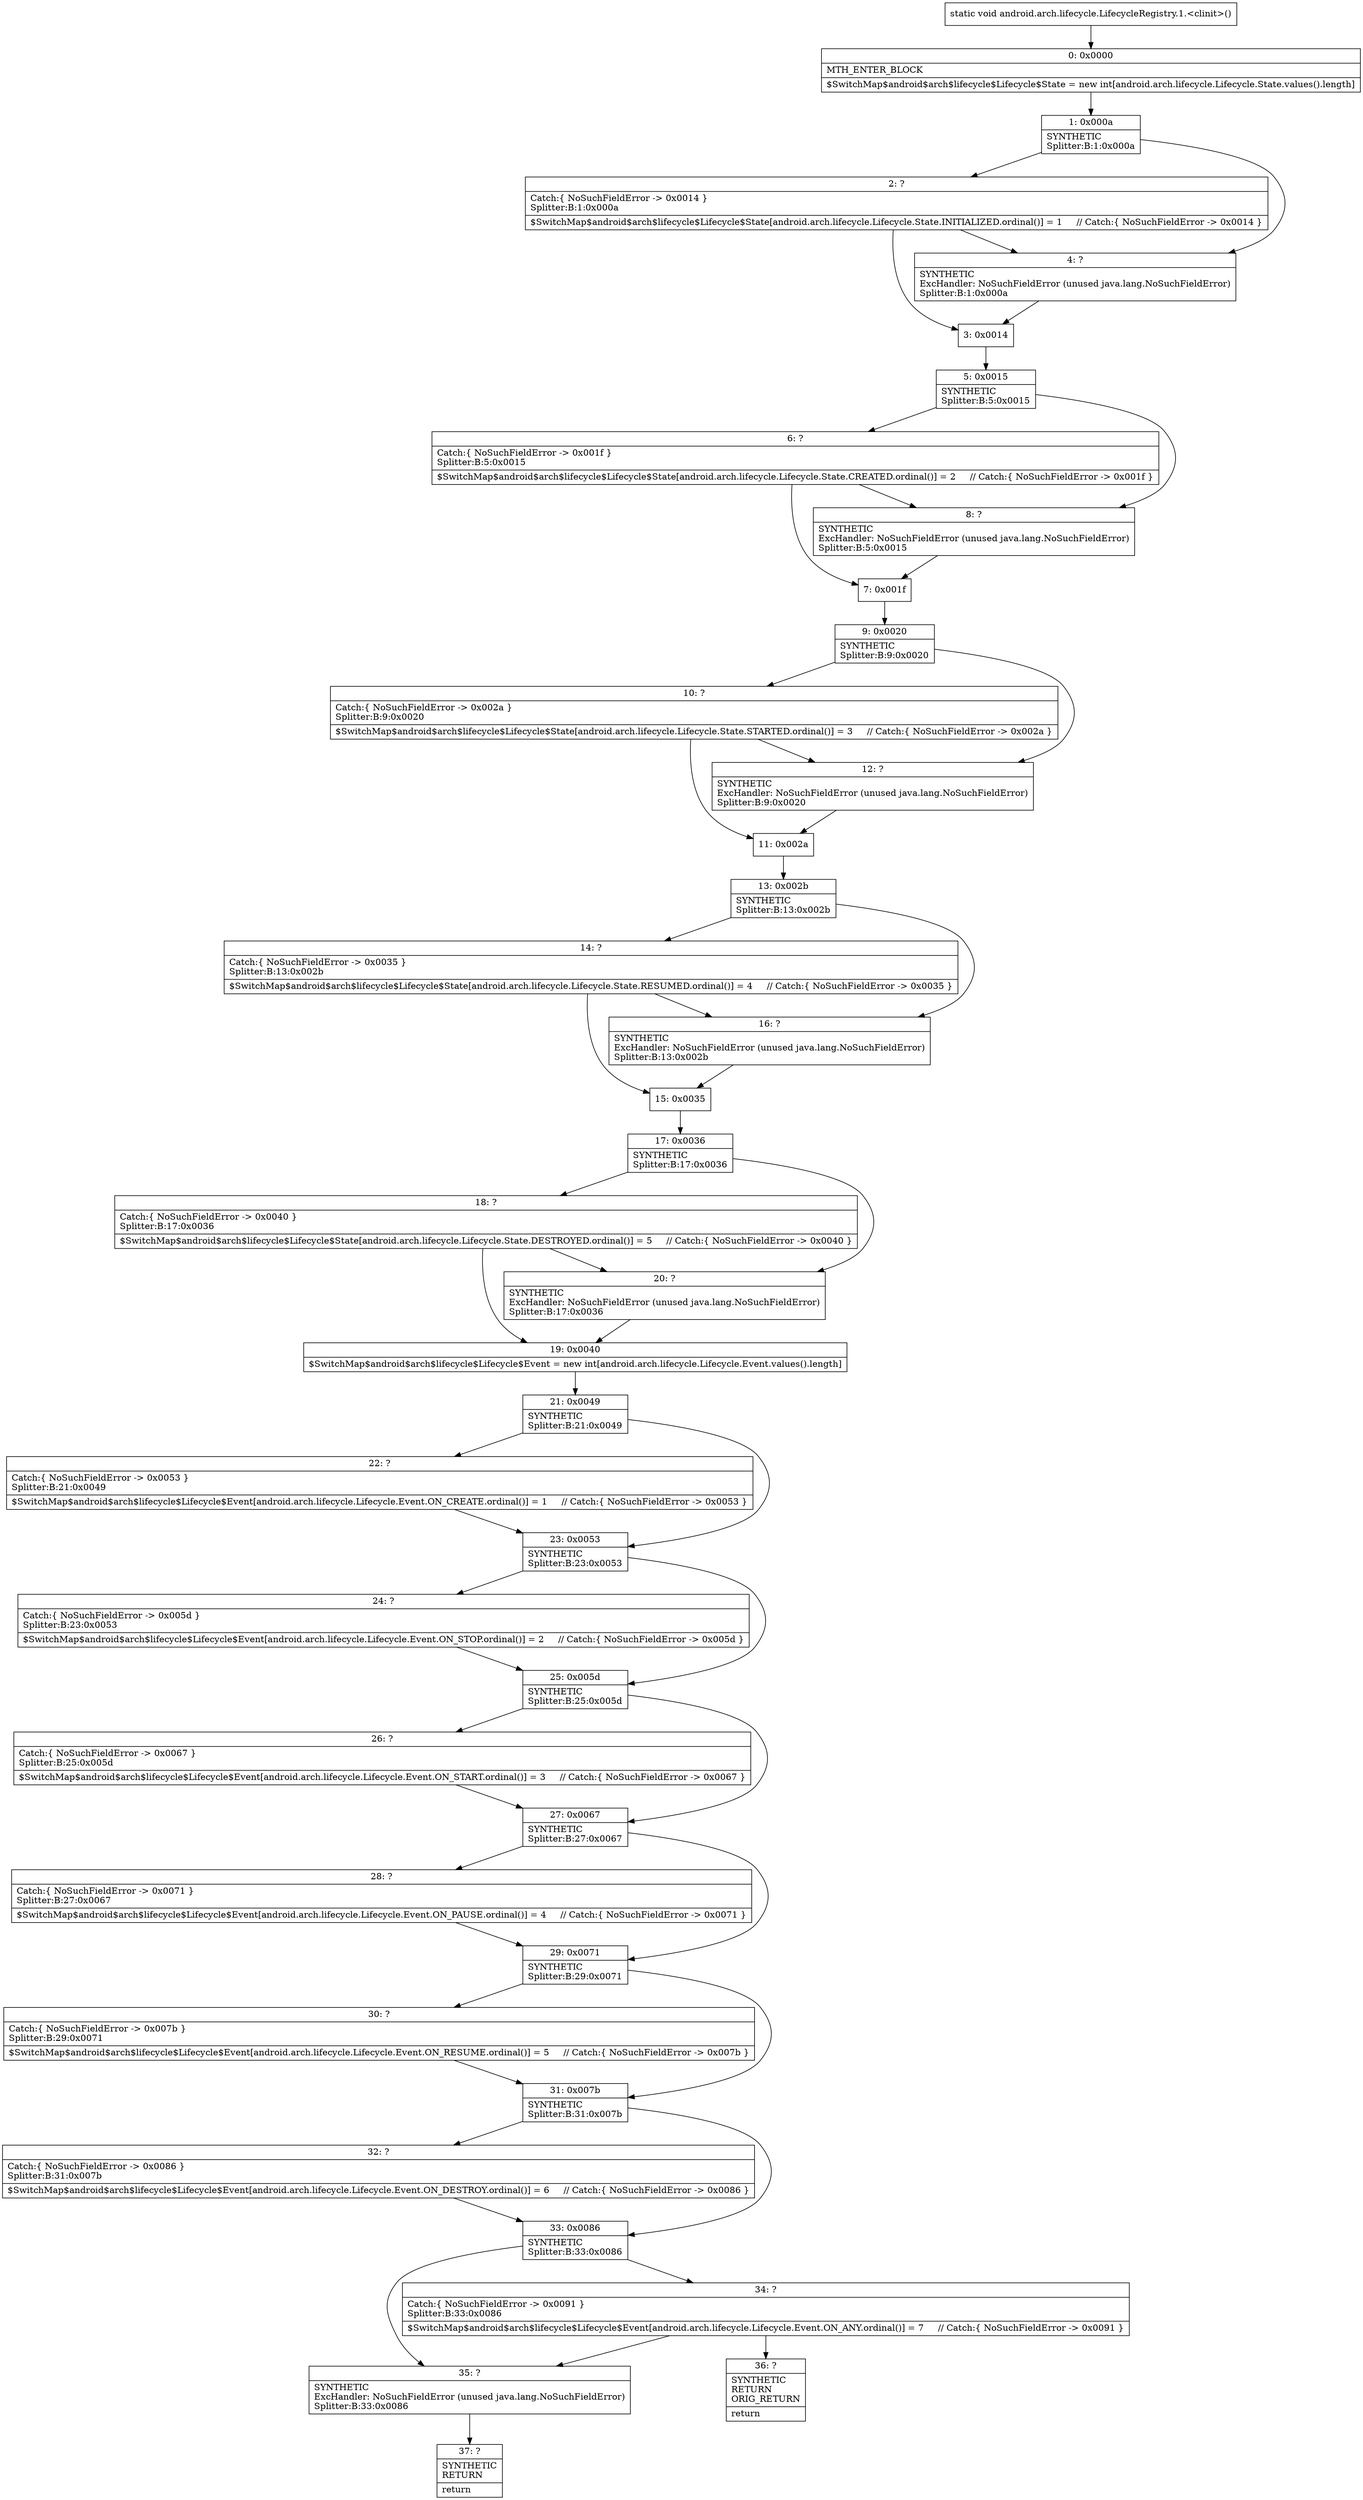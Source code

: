 digraph "CFG forandroid.arch.lifecycle.LifecycleRegistry.1.\<clinit\>()V" {
Node_0 [shape=record,label="{0\:\ 0x0000|MTH_ENTER_BLOCK\l|$SwitchMap$android$arch$lifecycle$Lifecycle$State = new int[android.arch.lifecycle.Lifecycle.State.values().length]\l}"];
Node_1 [shape=record,label="{1\:\ 0x000a|SYNTHETIC\lSplitter:B:1:0x000a\l}"];
Node_2 [shape=record,label="{2\:\ ?|Catch:\{ NoSuchFieldError \-\> 0x0014 \}\lSplitter:B:1:0x000a\l|$SwitchMap$android$arch$lifecycle$Lifecycle$State[android.arch.lifecycle.Lifecycle.State.INITIALIZED.ordinal()] = 1     \/\/ Catch:\{ NoSuchFieldError \-\> 0x0014 \}\l}"];
Node_3 [shape=record,label="{3\:\ 0x0014}"];
Node_4 [shape=record,label="{4\:\ ?|SYNTHETIC\lExcHandler: NoSuchFieldError (unused java.lang.NoSuchFieldError)\lSplitter:B:1:0x000a\l}"];
Node_5 [shape=record,label="{5\:\ 0x0015|SYNTHETIC\lSplitter:B:5:0x0015\l}"];
Node_6 [shape=record,label="{6\:\ ?|Catch:\{ NoSuchFieldError \-\> 0x001f \}\lSplitter:B:5:0x0015\l|$SwitchMap$android$arch$lifecycle$Lifecycle$State[android.arch.lifecycle.Lifecycle.State.CREATED.ordinal()] = 2     \/\/ Catch:\{ NoSuchFieldError \-\> 0x001f \}\l}"];
Node_7 [shape=record,label="{7\:\ 0x001f}"];
Node_8 [shape=record,label="{8\:\ ?|SYNTHETIC\lExcHandler: NoSuchFieldError (unused java.lang.NoSuchFieldError)\lSplitter:B:5:0x0015\l}"];
Node_9 [shape=record,label="{9\:\ 0x0020|SYNTHETIC\lSplitter:B:9:0x0020\l}"];
Node_10 [shape=record,label="{10\:\ ?|Catch:\{ NoSuchFieldError \-\> 0x002a \}\lSplitter:B:9:0x0020\l|$SwitchMap$android$arch$lifecycle$Lifecycle$State[android.arch.lifecycle.Lifecycle.State.STARTED.ordinal()] = 3     \/\/ Catch:\{ NoSuchFieldError \-\> 0x002a \}\l}"];
Node_11 [shape=record,label="{11\:\ 0x002a}"];
Node_12 [shape=record,label="{12\:\ ?|SYNTHETIC\lExcHandler: NoSuchFieldError (unused java.lang.NoSuchFieldError)\lSplitter:B:9:0x0020\l}"];
Node_13 [shape=record,label="{13\:\ 0x002b|SYNTHETIC\lSplitter:B:13:0x002b\l}"];
Node_14 [shape=record,label="{14\:\ ?|Catch:\{ NoSuchFieldError \-\> 0x0035 \}\lSplitter:B:13:0x002b\l|$SwitchMap$android$arch$lifecycle$Lifecycle$State[android.arch.lifecycle.Lifecycle.State.RESUMED.ordinal()] = 4     \/\/ Catch:\{ NoSuchFieldError \-\> 0x0035 \}\l}"];
Node_15 [shape=record,label="{15\:\ 0x0035}"];
Node_16 [shape=record,label="{16\:\ ?|SYNTHETIC\lExcHandler: NoSuchFieldError (unused java.lang.NoSuchFieldError)\lSplitter:B:13:0x002b\l}"];
Node_17 [shape=record,label="{17\:\ 0x0036|SYNTHETIC\lSplitter:B:17:0x0036\l}"];
Node_18 [shape=record,label="{18\:\ ?|Catch:\{ NoSuchFieldError \-\> 0x0040 \}\lSplitter:B:17:0x0036\l|$SwitchMap$android$arch$lifecycle$Lifecycle$State[android.arch.lifecycle.Lifecycle.State.DESTROYED.ordinal()] = 5     \/\/ Catch:\{ NoSuchFieldError \-\> 0x0040 \}\l}"];
Node_19 [shape=record,label="{19\:\ 0x0040|$SwitchMap$android$arch$lifecycle$Lifecycle$Event = new int[android.arch.lifecycle.Lifecycle.Event.values().length]\l}"];
Node_20 [shape=record,label="{20\:\ ?|SYNTHETIC\lExcHandler: NoSuchFieldError (unused java.lang.NoSuchFieldError)\lSplitter:B:17:0x0036\l}"];
Node_21 [shape=record,label="{21\:\ 0x0049|SYNTHETIC\lSplitter:B:21:0x0049\l}"];
Node_22 [shape=record,label="{22\:\ ?|Catch:\{ NoSuchFieldError \-\> 0x0053 \}\lSplitter:B:21:0x0049\l|$SwitchMap$android$arch$lifecycle$Lifecycle$Event[android.arch.lifecycle.Lifecycle.Event.ON_CREATE.ordinal()] = 1     \/\/ Catch:\{ NoSuchFieldError \-\> 0x0053 \}\l}"];
Node_23 [shape=record,label="{23\:\ 0x0053|SYNTHETIC\lSplitter:B:23:0x0053\l}"];
Node_24 [shape=record,label="{24\:\ ?|Catch:\{ NoSuchFieldError \-\> 0x005d \}\lSplitter:B:23:0x0053\l|$SwitchMap$android$arch$lifecycle$Lifecycle$Event[android.arch.lifecycle.Lifecycle.Event.ON_STOP.ordinal()] = 2     \/\/ Catch:\{ NoSuchFieldError \-\> 0x005d \}\l}"];
Node_25 [shape=record,label="{25\:\ 0x005d|SYNTHETIC\lSplitter:B:25:0x005d\l}"];
Node_26 [shape=record,label="{26\:\ ?|Catch:\{ NoSuchFieldError \-\> 0x0067 \}\lSplitter:B:25:0x005d\l|$SwitchMap$android$arch$lifecycle$Lifecycle$Event[android.arch.lifecycle.Lifecycle.Event.ON_START.ordinal()] = 3     \/\/ Catch:\{ NoSuchFieldError \-\> 0x0067 \}\l}"];
Node_27 [shape=record,label="{27\:\ 0x0067|SYNTHETIC\lSplitter:B:27:0x0067\l}"];
Node_28 [shape=record,label="{28\:\ ?|Catch:\{ NoSuchFieldError \-\> 0x0071 \}\lSplitter:B:27:0x0067\l|$SwitchMap$android$arch$lifecycle$Lifecycle$Event[android.arch.lifecycle.Lifecycle.Event.ON_PAUSE.ordinal()] = 4     \/\/ Catch:\{ NoSuchFieldError \-\> 0x0071 \}\l}"];
Node_29 [shape=record,label="{29\:\ 0x0071|SYNTHETIC\lSplitter:B:29:0x0071\l}"];
Node_30 [shape=record,label="{30\:\ ?|Catch:\{ NoSuchFieldError \-\> 0x007b \}\lSplitter:B:29:0x0071\l|$SwitchMap$android$arch$lifecycle$Lifecycle$Event[android.arch.lifecycle.Lifecycle.Event.ON_RESUME.ordinal()] = 5     \/\/ Catch:\{ NoSuchFieldError \-\> 0x007b \}\l}"];
Node_31 [shape=record,label="{31\:\ 0x007b|SYNTHETIC\lSplitter:B:31:0x007b\l}"];
Node_32 [shape=record,label="{32\:\ ?|Catch:\{ NoSuchFieldError \-\> 0x0086 \}\lSplitter:B:31:0x007b\l|$SwitchMap$android$arch$lifecycle$Lifecycle$Event[android.arch.lifecycle.Lifecycle.Event.ON_DESTROY.ordinal()] = 6     \/\/ Catch:\{ NoSuchFieldError \-\> 0x0086 \}\l}"];
Node_33 [shape=record,label="{33\:\ 0x0086|SYNTHETIC\lSplitter:B:33:0x0086\l}"];
Node_34 [shape=record,label="{34\:\ ?|Catch:\{ NoSuchFieldError \-\> 0x0091 \}\lSplitter:B:33:0x0086\l|$SwitchMap$android$arch$lifecycle$Lifecycle$Event[android.arch.lifecycle.Lifecycle.Event.ON_ANY.ordinal()] = 7     \/\/ Catch:\{ NoSuchFieldError \-\> 0x0091 \}\l}"];
Node_35 [shape=record,label="{35\:\ ?|SYNTHETIC\lExcHandler: NoSuchFieldError (unused java.lang.NoSuchFieldError)\lSplitter:B:33:0x0086\l}"];
Node_36 [shape=record,label="{36\:\ ?|SYNTHETIC\lRETURN\lORIG_RETURN\l|return\l}"];
Node_37 [shape=record,label="{37\:\ ?|SYNTHETIC\lRETURN\l|return\l}"];
MethodNode[shape=record,label="{static void android.arch.lifecycle.LifecycleRegistry.1.\<clinit\>() }"];
MethodNode -> Node_0;
Node_0 -> Node_1;
Node_1 -> Node_2;
Node_1 -> Node_4;
Node_2 -> Node_3;
Node_2 -> Node_4;
Node_3 -> Node_5;
Node_4 -> Node_3;
Node_5 -> Node_6;
Node_5 -> Node_8;
Node_6 -> Node_7;
Node_6 -> Node_8;
Node_7 -> Node_9;
Node_8 -> Node_7;
Node_9 -> Node_10;
Node_9 -> Node_12;
Node_10 -> Node_11;
Node_10 -> Node_12;
Node_11 -> Node_13;
Node_12 -> Node_11;
Node_13 -> Node_14;
Node_13 -> Node_16;
Node_14 -> Node_15;
Node_14 -> Node_16;
Node_15 -> Node_17;
Node_16 -> Node_15;
Node_17 -> Node_18;
Node_17 -> Node_20;
Node_18 -> Node_19;
Node_18 -> Node_20;
Node_19 -> Node_21;
Node_20 -> Node_19;
Node_21 -> Node_22;
Node_21 -> Node_23;
Node_22 -> Node_23;
Node_23 -> Node_24;
Node_23 -> Node_25;
Node_24 -> Node_25;
Node_25 -> Node_26;
Node_25 -> Node_27;
Node_26 -> Node_27;
Node_27 -> Node_28;
Node_27 -> Node_29;
Node_28 -> Node_29;
Node_29 -> Node_30;
Node_29 -> Node_31;
Node_30 -> Node_31;
Node_31 -> Node_32;
Node_31 -> Node_33;
Node_32 -> Node_33;
Node_33 -> Node_34;
Node_33 -> Node_35;
Node_34 -> Node_35;
Node_34 -> Node_36;
Node_35 -> Node_37;
}

